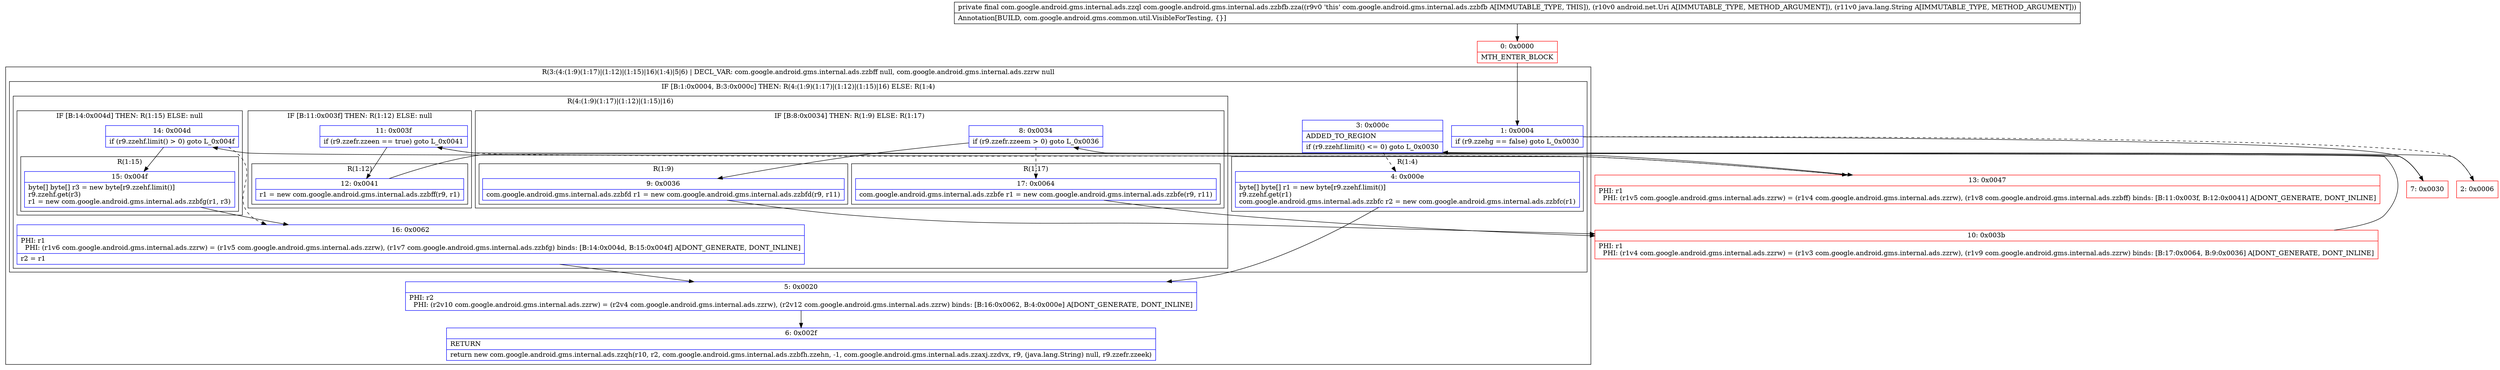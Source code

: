 digraph "CFG forcom.google.android.gms.internal.ads.zzbfb.zza(Landroid\/net\/Uri;Ljava\/lang\/String;)Lcom\/google\/android\/gms\/internal\/ads\/zzql;" {
subgraph cluster_Region_1741649780 {
label = "R(3:(4:(1:9)(1:17)|(1:12)|(1:15)|16)(1:4)|5|6) | DECL_VAR: com.google.android.gms.internal.ads.zzbff null, com.google.android.gms.internal.ads.zzrw null\l";
node [shape=record,color=blue];
subgraph cluster_IfRegion_1203784201 {
label = "IF [B:1:0x0004, B:3:0x000c] THEN: R(4:(1:9)(1:17)|(1:12)|(1:15)|16) ELSE: R(1:4)";
node [shape=record,color=blue];
Node_1 [shape=record,label="{1\:\ 0x0004|if (r9.zzehg == false) goto L_0x0030\l}"];
Node_3 [shape=record,label="{3\:\ 0x000c|ADDED_TO_REGION\l|if (r9.zzehf.limit() \<= 0) goto L_0x0030\l}"];
subgraph cluster_Region_1900430157 {
label = "R(4:(1:9)(1:17)|(1:12)|(1:15)|16)";
node [shape=record,color=blue];
subgraph cluster_IfRegion_119110083 {
label = "IF [B:8:0x0034] THEN: R(1:9) ELSE: R(1:17)";
node [shape=record,color=blue];
Node_8 [shape=record,label="{8\:\ 0x0034|if (r9.zzefr.zzeem \> 0) goto L_0x0036\l}"];
subgraph cluster_Region_259625587 {
label = "R(1:9)";
node [shape=record,color=blue];
Node_9 [shape=record,label="{9\:\ 0x0036|com.google.android.gms.internal.ads.zzbfd r1 = new com.google.android.gms.internal.ads.zzbfd(r9, r11)\l}"];
}
subgraph cluster_Region_105845184 {
label = "R(1:17)";
node [shape=record,color=blue];
Node_17 [shape=record,label="{17\:\ 0x0064|com.google.android.gms.internal.ads.zzbfe r1 = new com.google.android.gms.internal.ads.zzbfe(r9, r11)\l}"];
}
}
subgraph cluster_IfRegion_773141289 {
label = "IF [B:11:0x003f] THEN: R(1:12) ELSE: null";
node [shape=record,color=blue];
Node_11 [shape=record,label="{11\:\ 0x003f|if (r9.zzefr.zzeen == true) goto L_0x0041\l}"];
subgraph cluster_Region_447535489 {
label = "R(1:12)";
node [shape=record,color=blue];
Node_12 [shape=record,label="{12\:\ 0x0041|r1 = new com.google.android.gms.internal.ads.zzbff(r9, r1)\l}"];
}
}
subgraph cluster_IfRegion_847086920 {
label = "IF [B:14:0x004d] THEN: R(1:15) ELSE: null";
node [shape=record,color=blue];
Node_14 [shape=record,label="{14\:\ 0x004d|if (r9.zzehf.limit() \> 0) goto L_0x004f\l}"];
subgraph cluster_Region_477415394 {
label = "R(1:15)";
node [shape=record,color=blue];
Node_15 [shape=record,label="{15\:\ 0x004f|byte[] byte[] r3 = new byte[r9.zzehf.limit()]\lr9.zzehf.get(r3)\lr1 = new com.google.android.gms.internal.ads.zzbfg(r1, r3)\l}"];
}
}
Node_16 [shape=record,label="{16\:\ 0x0062|PHI: r1 \l  PHI: (r1v6 com.google.android.gms.internal.ads.zzrw) = (r1v5 com.google.android.gms.internal.ads.zzrw), (r1v7 com.google.android.gms.internal.ads.zzbfg) binds: [B:14:0x004d, B:15:0x004f] A[DONT_GENERATE, DONT_INLINE]\l|r2 = r1\l}"];
}
subgraph cluster_Region_1270333776 {
label = "R(1:4)";
node [shape=record,color=blue];
Node_4 [shape=record,label="{4\:\ 0x000e|byte[] byte[] r1 = new byte[r9.zzehf.limit()]\lr9.zzehf.get(r1)\lcom.google.android.gms.internal.ads.zzbfc r2 = new com.google.android.gms.internal.ads.zzbfc(r1)\l}"];
}
}
Node_5 [shape=record,label="{5\:\ 0x0020|PHI: r2 \l  PHI: (r2v10 com.google.android.gms.internal.ads.zzrw) = (r2v4 com.google.android.gms.internal.ads.zzrw), (r2v12 com.google.android.gms.internal.ads.zzrw) binds: [B:16:0x0062, B:4:0x000e] A[DONT_GENERATE, DONT_INLINE]\l}"];
Node_6 [shape=record,label="{6\:\ 0x002f|RETURN\l|return new com.google.android.gms.internal.ads.zzqh(r10, r2, com.google.android.gms.internal.ads.zzbfh.zzehn, \-1, com.google.android.gms.internal.ads.zzaxj.zzdvx, r9, (java.lang.String) null, r9.zzefr.zzeek)\l}"];
}
Node_0 [shape=record,color=red,label="{0\:\ 0x0000|MTH_ENTER_BLOCK\l}"];
Node_2 [shape=record,color=red,label="{2\:\ 0x0006}"];
Node_7 [shape=record,color=red,label="{7\:\ 0x0030}"];
Node_10 [shape=record,color=red,label="{10\:\ 0x003b|PHI: r1 \l  PHI: (r1v4 com.google.android.gms.internal.ads.zzrw) = (r1v3 com.google.android.gms.internal.ads.zzrw), (r1v9 com.google.android.gms.internal.ads.zzrw) binds: [B:17:0x0064, B:9:0x0036] A[DONT_GENERATE, DONT_INLINE]\l}"];
Node_13 [shape=record,color=red,label="{13\:\ 0x0047|PHI: r1 \l  PHI: (r1v5 com.google.android.gms.internal.ads.zzrw) = (r1v4 com.google.android.gms.internal.ads.zzrw), (r1v8 com.google.android.gms.internal.ads.zzbff) binds: [B:11:0x003f, B:12:0x0041] A[DONT_GENERATE, DONT_INLINE]\l}"];
MethodNode[shape=record,label="{private final com.google.android.gms.internal.ads.zzql com.google.android.gms.internal.ads.zzbfb.zza((r9v0 'this' com.google.android.gms.internal.ads.zzbfb A[IMMUTABLE_TYPE, THIS]), (r10v0 android.net.Uri A[IMMUTABLE_TYPE, METHOD_ARGUMENT]), (r11v0 java.lang.String A[IMMUTABLE_TYPE, METHOD_ARGUMENT]))  | Annotation[BUILD, com.google.android.gms.common.util.VisibleForTesting, \{\}]\l}"];
MethodNode -> Node_0;
Node_1 -> Node_2[style=dashed];
Node_1 -> Node_7;
Node_3 -> Node_4[style=dashed];
Node_3 -> Node_7;
Node_8 -> Node_9;
Node_8 -> Node_17[style=dashed];
Node_9 -> Node_10;
Node_17 -> Node_10;
Node_11 -> Node_12;
Node_11 -> Node_13[style=dashed];
Node_12 -> Node_13;
Node_14 -> Node_15;
Node_14 -> Node_16[style=dashed];
Node_15 -> Node_16;
Node_16 -> Node_5;
Node_4 -> Node_5;
Node_5 -> Node_6;
Node_0 -> Node_1;
Node_2 -> Node_3;
Node_7 -> Node_8;
Node_10 -> Node_11;
Node_13 -> Node_14;
}

